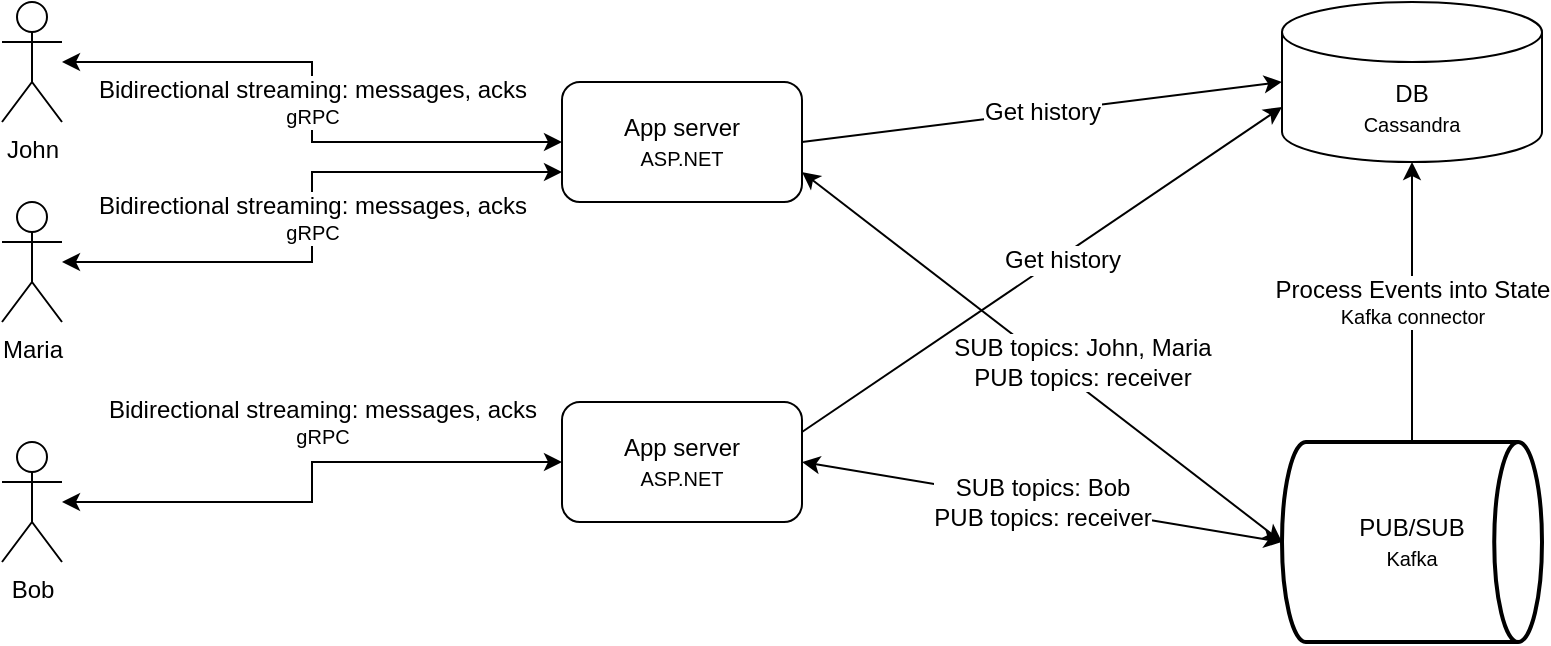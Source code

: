 <mxfile version="13.7.9" type="device"><diagram id="G4t1x3i_cumIOjZ8GDXV" name="Page-1"><mxGraphModel dx="1253" dy="982" grid="1" gridSize="10" guides="1" tooltips="1" connect="1" arrows="1" fold="1" page="1" pageScale="1" pageWidth="850" pageHeight="1100" math="0" shadow="0"><root><mxCell id="0"/><mxCell id="1" parent="0"/><mxCell id="4NMri5ObQx2eB0Vx6lmc-10" value="&lt;font&gt;&lt;span style=&quot;font-size: 12px&quot;&gt;Bidirectional streaming: messages, acks&lt;/span&gt;&lt;br&gt;&lt;font style=&quot;font-size: 10px&quot;&gt;gRPC&lt;/font&gt;&lt;/font&gt;" style="edgeStyle=orthogonalEdgeStyle;rounded=0;orthogonalLoop=1;jettySize=auto;html=1;entryX=0;entryY=0.5;entryDx=0;entryDy=0;startArrow=classic;startFill=1;" parent="1" source="4NMri5ObQx2eB0Vx6lmc-1" target="4NMri5ObQx2eB0Vx6lmc-4" edge="1"><mxGeometry relative="1" as="geometry"/></mxCell><mxCell id="4NMri5ObQx2eB0Vx6lmc-1" value="John" style="shape=umlActor;verticalLabelPosition=bottom;verticalAlign=top;html=1;outlineConnect=0;" parent="1" vertex="1"><mxGeometry x="40" y="80" width="30" height="60" as="geometry"/></mxCell><mxCell id="4NMri5ObQx2eB0Vx6lmc-14" value="&lt;span style=&quot;font-size: 12px&quot;&gt;Bidirectional streaming: messages, acks&lt;/span&gt;&lt;br&gt;&lt;font style=&quot;font-size: 10px&quot;&gt;gRPC&lt;/font&gt;" style="edgeStyle=orthogonalEdgeStyle;rounded=0;orthogonalLoop=1;jettySize=auto;html=1;entryX=0;entryY=0.5;entryDx=0;entryDy=0;startArrow=classic;startFill=1;" parent="1" source="4NMri5ObQx2eB0Vx6lmc-2" target="4NMri5ObQx2eB0Vx6lmc-5" edge="1"><mxGeometry x="0.111" y="20" relative="1" as="geometry"><mxPoint as="offset"/></mxGeometry></mxCell><mxCell id="4NMri5ObQx2eB0Vx6lmc-2" value="Bob" style="shape=umlActor;verticalLabelPosition=bottom;verticalAlign=top;html=1;outlineConnect=0;" parent="1" vertex="1"><mxGeometry x="40" y="300" width="30" height="60" as="geometry"/></mxCell><mxCell id="4NMri5ObQx2eB0Vx6lmc-13" value="&lt;span style=&quot;font-size: 12px&quot;&gt;Bidirectional streaming: messages, acks&lt;/span&gt;&lt;br&gt;&lt;font style=&quot;font-size: 10px&quot;&gt;gRPC&lt;/font&gt;" style="edgeStyle=orthogonalEdgeStyle;rounded=0;orthogonalLoop=1;jettySize=auto;html=1;entryX=0;entryY=0.75;entryDx=0;entryDy=0;startArrow=classic;startFill=1;" parent="1" source="4NMri5ObQx2eB0Vx6lmc-3" target="4NMri5ObQx2eB0Vx6lmc-4" edge="1"><mxGeometry relative="1" as="geometry"/></mxCell><mxCell id="4NMri5ObQx2eB0Vx6lmc-3" value="Maria" style="shape=umlActor;verticalLabelPosition=bottom;verticalAlign=top;html=1;outlineConnect=0;" parent="1" vertex="1"><mxGeometry x="40" y="180" width="30" height="60" as="geometry"/></mxCell><mxCell id="4NMri5ObQx2eB0Vx6lmc-16" value="&lt;font style=&quot;font-size: 12px&quot;&gt;SUB topics: John, Maria&lt;br&gt;PUB topics: receiver&lt;/font&gt;" style="rounded=0;orthogonalLoop=1;jettySize=auto;html=1;entryX=0;entryY=0.5;entryDx=0;entryDy=0;entryPerimeter=0;startArrow=classic;startFill=1;exitX=1;exitY=0.75;exitDx=0;exitDy=0;" parent="1" source="4NMri5ObQx2eB0Vx6lmc-4" target="4NMri5ObQx2eB0Vx6lmc-9" edge="1"><mxGeometry x="0.115" y="10" relative="1" as="geometry"><mxPoint as="offset"/></mxGeometry></mxCell><mxCell id="4NMri5ObQx2eB0Vx6lmc-4" value="&lt;font style=&quot;font-size: 12px&quot;&gt;App server&lt;/font&gt;&lt;br&gt;&lt;font style=&quot;font-size: 10px&quot;&gt;ASP.NET&lt;/font&gt;" style="rounded=1;whiteSpace=wrap;html=1;" parent="1" vertex="1"><mxGeometry x="320" y="120" width="120" height="60" as="geometry"/></mxCell><mxCell id="4NMri5ObQx2eB0Vx6lmc-18" value="&lt;font style=&quot;font-size: 12px&quot;&gt;SUB topics: Bob&lt;br&gt;PUB topics: receiver&lt;/font&gt;" style="edgeStyle=none;rounded=0;orthogonalLoop=1;jettySize=auto;html=1;entryX=0;entryY=0.5;entryDx=0;entryDy=0;entryPerimeter=0;startArrow=classic;startFill=1;exitX=1;exitY=0.5;exitDx=0;exitDy=0;" parent="1" source="4NMri5ObQx2eB0Vx6lmc-5" target="4NMri5ObQx2eB0Vx6lmc-9" edge="1"><mxGeometry relative="1" as="geometry"><mxPoint x="400" y="275" as="sourcePoint"/></mxGeometry></mxCell><mxCell id="4NMri5ObQx2eB0Vx6lmc-5" value="App server&lt;br&gt;&lt;font style=&quot;font-size: 10px&quot;&gt;ASP.NET&lt;/font&gt;" style="rounded=1;whiteSpace=wrap;html=1;" parent="1" vertex="1"><mxGeometry x="320" y="280" width="120" height="60" as="geometry"/></mxCell><mxCell id="4NMri5ObQx2eB0Vx6lmc-22" value="&lt;font style=&quot;font-size: 12px&quot;&gt;Process Events into State&lt;/font&gt;&lt;br&gt;&lt;font style=&quot;font-size: 10px&quot;&gt;Kafka connector&lt;/font&gt;" style="edgeStyle=none;rounded=0;orthogonalLoop=1;jettySize=auto;html=1;entryX=0.5;entryY=1;entryDx=0;entryDy=0;entryPerimeter=0;startArrow=none;startFill=0;sourcePerimeterSpacing=0;strokeWidth=1;" parent="1" source="4NMri5ObQx2eB0Vx6lmc-9" target="4NMri5ObQx2eB0Vx6lmc-20" edge="1"><mxGeometry relative="1" as="geometry"/></mxCell><mxCell id="4NMri5ObQx2eB0Vx6lmc-9" value="PUB/SUB&lt;br&gt;&lt;font style=&quot;font-size: 10px&quot;&gt;Kafka&lt;/font&gt;" style="strokeWidth=2;html=1;shape=mxgraph.flowchart.direct_data;whiteSpace=wrap;" parent="1" vertex="1"><mxGeometry x="680" y="300" width="130" height="100" as="geometry"/></mxCell><mxCell id="4NMri5ObQx2eB0Vx6lmc-20" value="DB&lt;br&gt;&lt;font style=&quot;font-size: 10px&quot;&gt;Cassandra&lt;/font&gt;" style="shape=cylinder3;whiteSpace=wrap;html=1;boundedLbl=1;backgroundOutline=1;size=15;" parent="1" vertex="1"><mxGeometry x="680" y="80" width="130" height="80" as="geometry"/></mxCell><mxCell id="4NMri5ObQx2eB0Vx6lmc-25" value="&lt;font style=&quot;font-size: 12px&quot;&gt;Get history&lt;/font&gt;" style="rounded=0;orthogonalLoop=1;jettySize=auto;html=1;entryX=0;entryY=0.5;entryDx=0;entryDy=0;entryPerimeter=0;startArrow=none;startFill=0;exitX=1;exitY=0.5;exitDx=0;exitDy=0;" parent="1" source="4NMri5ObQx2eB0Vx6lmc-4" target="4NMri5ObQx2eB0Vx6lmc-20" edge="1"><mxGeometry relative="1" as="geometry"><mxPoint x="370" y="175" as="sourcePoint"/><mxPoint x="600" y="320" as="targetPoint"/></mxGeometry></mxCell><mxCell id="ArkgA4QPzH7uoE3dGejN-1" value="&lt;font style=&quot;font-size: 12px&quot;&gt;Get history&lt;/font&gt;" style="rounded=0;orthogonalLoop=1;jettySize=auto;html=1;entryX=0;entryY=0;entryDx=0;entryDy=52.5;entryPerimeter=0;startArrow=none;startFill=0;exitX=1;exitY=0.25;exitDx=0;exitDy=0;" edge="1" parent="1" source="4NMri5ObQx2eB0Vx6lmc-5" target="4NMri5ObQx2eB0Vx6lmc-20"><mxGeometry x="0.072" y="-3" relative="1" as="geometry"><mxPoint x="370" y="160" as="sourcePoint"/><mxPoint x="600" y="130" as="targetPoint"/><mxPoint y="-1" as="offset"/></mxGeometry></mxCell></root></mxGraphModel></diagram></mxfile>